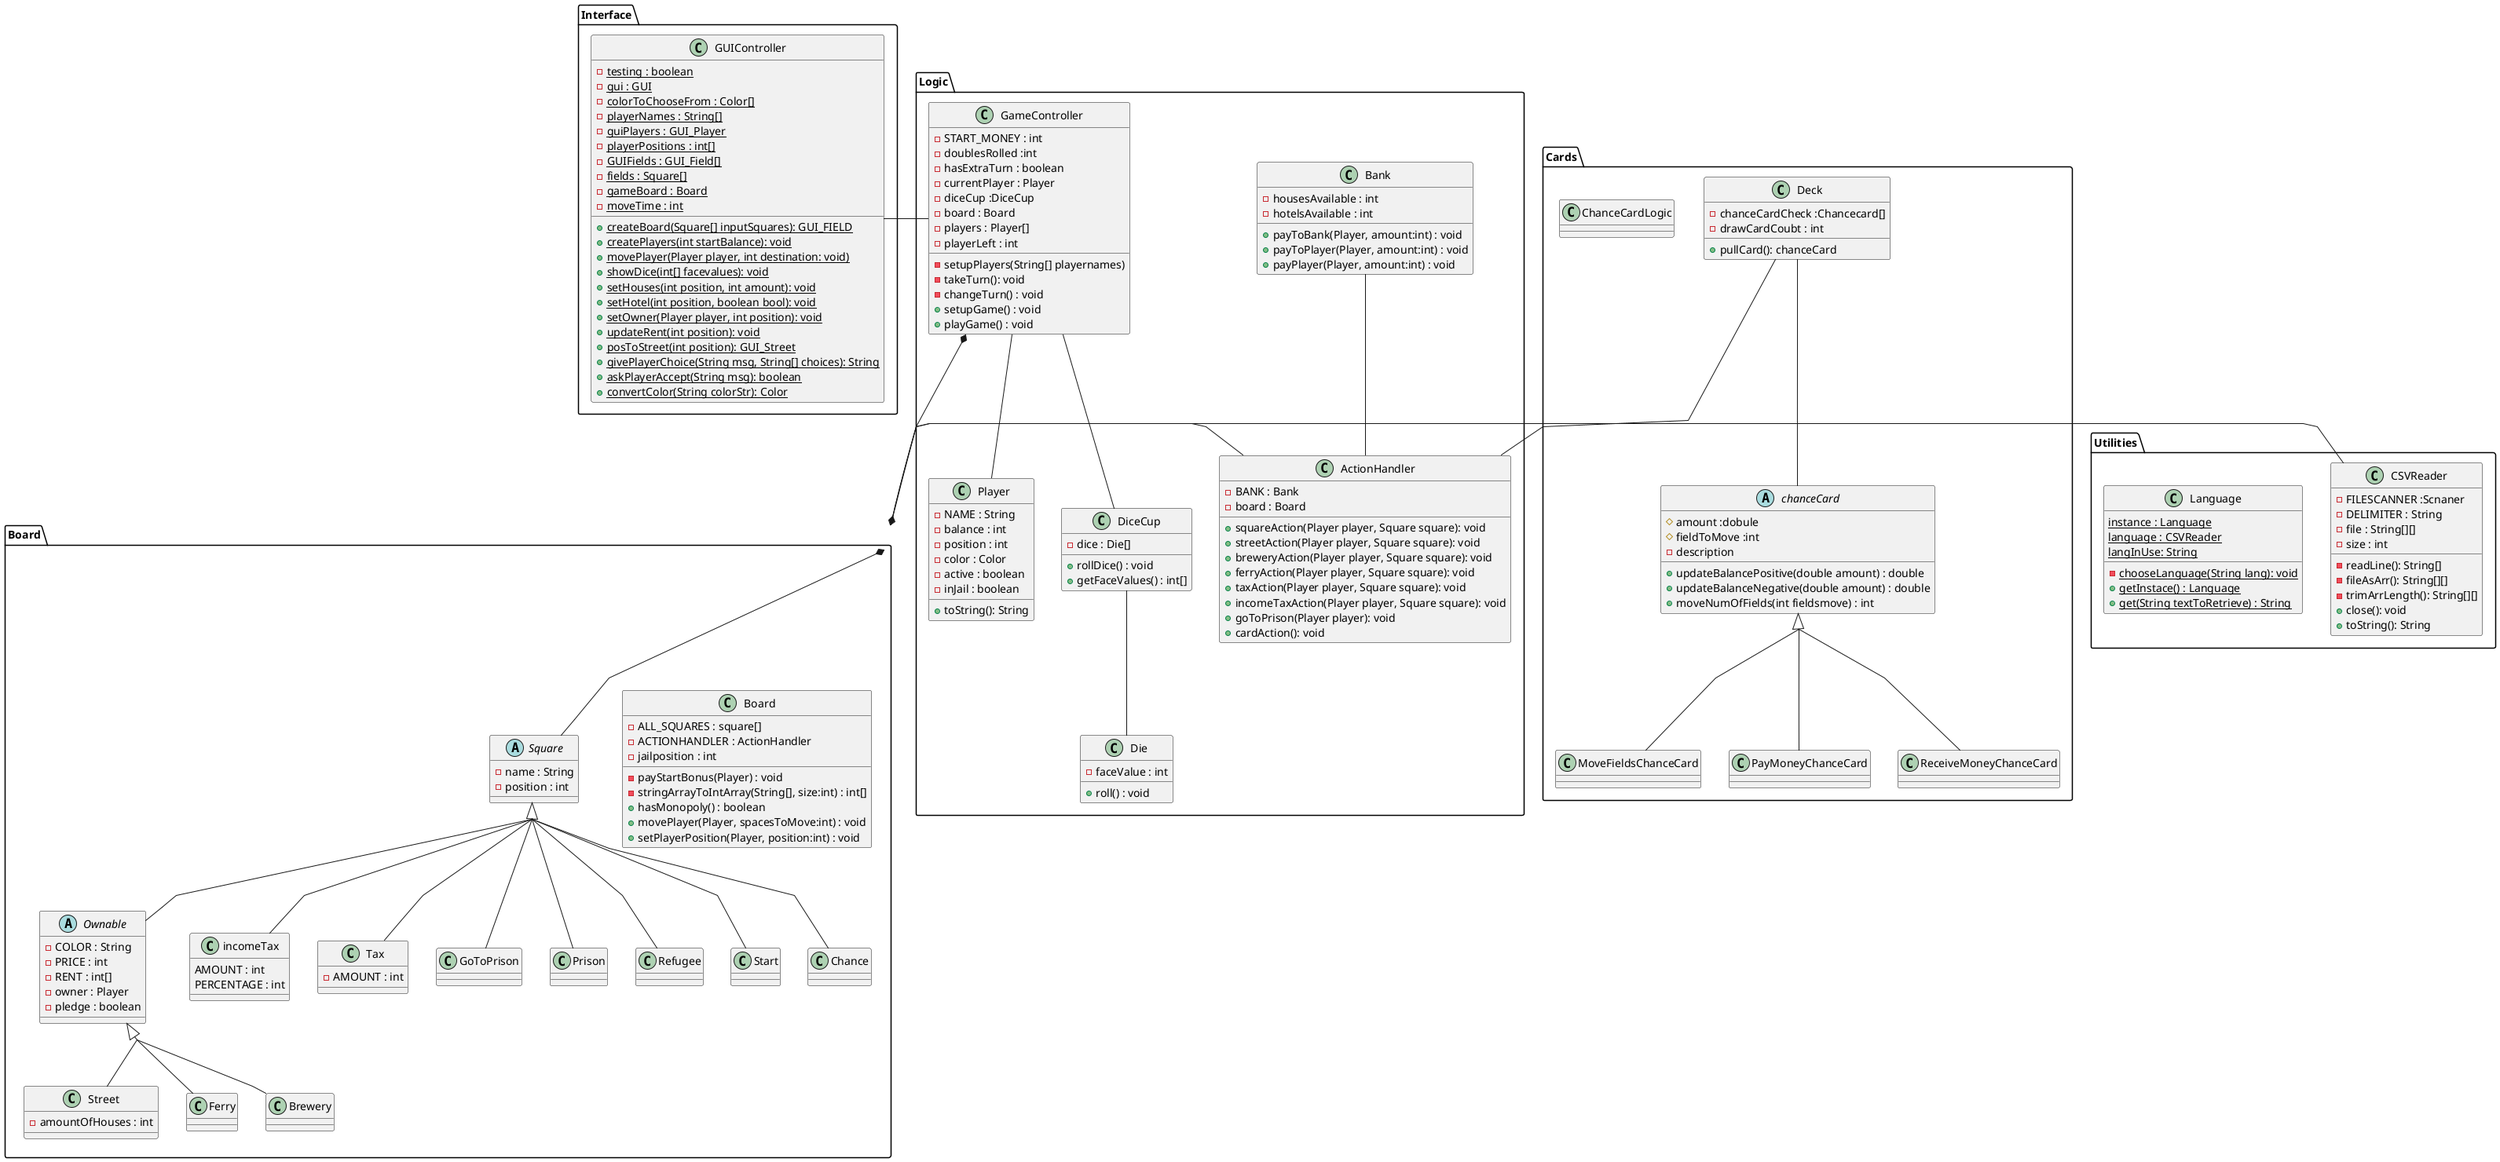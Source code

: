@startuml

skinparam groupInheritance 2

skinparam linetype polyline

package Board
{
     class Board {
     -ALL_SQUARES : square[]
     -ACTIONHANDLER : ActionHandler
     -jailposition : int

    -payStartBonus(Player) : void
    -stringArrayToIntArray(String[], size:int) : int[]
    +hasMonopoly() : boolean
    +movePlayer(Player, spacesToMove:int) : void
    +setPlayerPosition(Player, position:int) : void

    }
     abstract class Square {
         -name : String
         -position : int
     }
     class Street{
        -amountOfHouses : int

     }
     abstract class Ownable{
        -COLOR : String
        -PRICE : int
        -RENT : int[]
        -owner : Player
        -pledge : boolean
     }
     class incomeTax{
       AMOUNT : int
       PERCENTAGE : int
     }
     class Tax{
        -AMOUNT : int
     }
     class Ferry{
     }
     class Brewery{
     }
     class GoToPrison{
     }
     class Prison{
     }
     class Refugee{
     }
     class Start{
     }
     class Chance{
     }
}
package Cards
{
   abstract class chanceCard{
       #amount :dobule
       #fieldToMove :int
       -description

       +updateBalancePositive(double amount) : double
       +updateBalanceNegative(double amount) : double
       +moveNumOfFields(int fieldsmove) : int
   }
   class Deck{
      -chanceCardCheck :Chancecard[]
      -drawCardCoubt : int

      +pullCard(): chanceCard
   }
   class ChanceCardLogic{
   }
   class MoveFieldsChanceCard{

   }
   class PayMoneyChanceCard{

   }
   class ReceiveMoneyChanceCard{

   }
}

package Logic{
   class Player{
    -NAME : String
    -balance : int
    -position : int
    -color : Color
    -active : boolean
    -inJail : boolean

    +toString(): String

     }
     class Die {
         -faceValue : int

         +roll() : void
     }

     class DiceCup {
         -dice : Die[]

         +rollDice() : void
         +getFaceValues() : int[]
     }
     class Bank {
         -housesAvailable : int
         -hotelsAvailable : int


         +payToBank(Player, amount:int) : void
         +payToPlayer(Player, amount:int) : void
         +payPlayer(Player, amount:int) : void

     }
     class ActionHandler {
         -BANK : Bank
         -board : Board

         +squareAction(Player player, Square square): void
         +streetAction(Player player, Square square): void
         +breweryAction(Player player, Square square): void
         +ferryAction(Player player, Square square): void
         +taxAction(Player player, Square square): void
         +incomeTaxAction(Player player, Square square): void
         +goToPrison(Player player): void
         +cardAction(): void


     }
     class GameController {
         -START_MONEY : int
         -doublesRolled :int
         -hasExtraTurn : boolean
         -currentPlayer : Player
         -diceCup :DiceCup
         -board : Board
         -players : Player[]
         -playerLeft : int

         -setupPlayers(String[] playernames)
         -takeTurn(): void
         -changeTurn() : void
         +setupGame() : void
         +playGame() : void


     }
}
package Interface{
class GUIController{
      {static} -testing : boolean
      {static} -gui : GUI
      {static} -colorToChooseFrom : Color[]
      {static} -playerNames : String[]
      {static} -guiPlayers : GUI_Player
      {static} -playerPositions : int[]
      {static} -GUIFields : GUI_Field[]
      {static} -fields : Square[]
      {static} -gameBoard : Board
      {static} -moveTime : int

      {static} +createBoard(Square[] inputSquares): GUI_FIELD
      {static} +createPlayers(int startBalance): void
      {static} +movePlayer(Player player, int destination: void)
      {static} +showDice(int[] facevalues): void
      {static} +setHouses(int position, int amount): void
      {static} +setHotel(int position, boolean bool): void
      {static} +setOwner(Player player, int position): void
      {static} +updateRent(int position): void
      {static} +posToStreet(int position): GUI_Street
      {static} +givePlayerChoice(String msg, String[] choices): String
      {static} +askPlayerAccept(String msg): boolean
      {static} +convertColor(String colorStr): Color
}

}
package Utilities
{
  class CSVReader{
    -FILESCANNER :Scnaner
    -DELIMITER : String
    -file : String[][]
    -size : int

    -readLine(): String[]
    -fileAsArr(): String[][]
    -trimArrLength(): String[][]
    +close(): void
    +toString(): String
  }
  class Language{
     {static} instance : Language
     {static} language : CSVReader
     {static} langInUse: String

     {static} -chooseLanguage(String lang): void
     {static} +getInstace() : Language
     {static} +get(String textToRetrieve) : String


  }
}



GameController -l- GUIController
Bank -- ActionHandler
GameController -- DiceCup
DiceCup -- Die
GameController -d- Player

ActionHandler -u- Deck
GameController *-d- Board
Board *-d- Square
Square <|-- Tax
Square <|-- Ownable
Square <|-- incomeTax
Square <|-- Start
Square <|-- Refugee
Square <|-- GoToPrison
Square <|-- Prison
Square <|-- Chance
Ownable <|-- Street
Ownable <|-- Ferry
Ownable <|-- Brewery



Deck -- chanceCard
chanceCard <|-- MoveFieldsChanceCard
chanceCard <|-- PayMoneyChanceCard
chanceCard <|-- ReceiveMoneyChanceCard

Board -l- CSVReader
Board *- ActionHandler







@enduml
